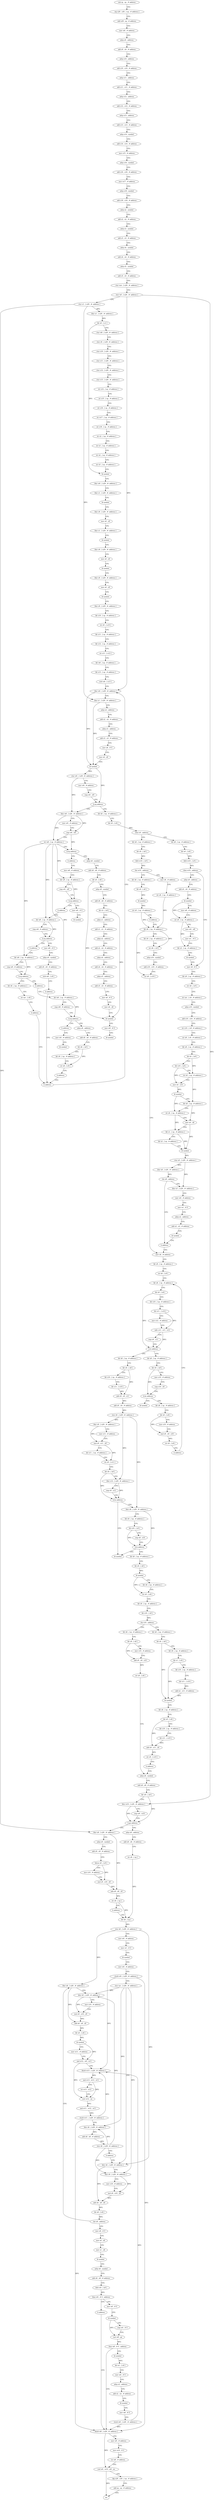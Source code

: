 digraph "func" {
"4202296" [label = "sub sp , sp , # address" ]
"4202300" [label = "stp x29 , x30 , [ sp , # address ]" ]
"4202304" [label = "add x29 , sp , # address" ]
"4202308" [label = "mov w8 , # address" ]
"4202312" [label = "adrp x9 , address" ]
"4202316" [label = "add x9 , x9 , # address" ]
"4202320" [label = "adrp x10 , address" ]
"4202324" [label = "add x10 , x10 , # address" ]
"4202328" [label = "adrp x11 , address" ]
"4202332" [label = "add x11 , x11 , # address" ]
"4202336" [label = "adrp x12 , address" ]
"4202340" [label = "add x12 , x12 , # address" ]
"4202344" [label = "adrp x13 , address" ]
"4202348" [label = "add x13 , x13 , # address" ]
"4202352" [label = "adrp x14 , symbol" ]
"4202356" [label = "add x14 , x14 , # address" ]
"4202360" [label = "mov x15 , # address" ]
"4202364" [label = "adrp x16 , symbol" ]
"4202368" [label = "add x16 , x16 , # address" ]
"4202372" [label = "mov w17 , # address" ]
"4202376" [label = "adrp x18 , symbol" ]
"4202380" [label = "add x18 , x18 , # address" ]
"4202384" [label = "adrp x2 , symbol" ]
"4202388" [label = "add x2 , x2 , # address" ]
"4202392" [label = "adrp x3 , symbol" ]
"4202396" [label = "add x3 , x3 , # address" ]
"4202400" [label = "adrp x4 , symbol" ]
"4202404" [label = "add x4 , x4 , # address" ]
"4202408" [label = "adrp x5 , symbol" ]
"4202412" [label = "add x5 , x5 , # address" ]
"4202416" [label = "stur wzr , [ x29 , #- address ]" ]
"4202420" [label = "stur w0 , [ x29 , #- address ]" ]
"4202424" [label = "stur x1 , [ x29 , #- address ]" ]
"4202428" [label = "ldur x1 , [ x29 , #- address ]" ]
"4202432" [label = "ldr x0 , [ x1 ]" ]
"4202436" [label = "stur w8 , [ x29 , #- address ]" ]
"4202440" [label = "stur x9 , [ x29 , #- address ]" ]
"4202444" [label = "stur x10 , [ x29 , #- address ]" ]
"4202448" [label = "stur x11 , [ x29 , #- address ]" ]
"4202452" [label = "stur x12 , [ x29 , #- address ]" ]
"4202456" [label = "stur x13 , [ x29 , #- address ]" ]
"4202460" [label = "str x14 , [ sp , # address ]" ]
"4202464" [label = "str x15 , [ sp , # address ]" ]
"4202468" [label = "str x16 , [ sp , # address ]" ]
"4202472" [label = "str w17 , [ sp , # address ]" ]
"4202476" [label = "str x18 , [ sp , # address ]" ]
"4202480" [label = "str x2 , [ sp , # address ]" ]
"4202484" [label = "str x3 , [ sp , # address ]" ]
"4202488" [label = "str x4 , [ sp , # address ]" ]
"4202492" [label = "str x5 , [ sp , # address ]" ]
"4202496" [label = "bl symbol" ]
"4202500" [label = "ldur w0 , [ x29 , #- address ]" ]
"4202504" [label = "ldur x1 , [ x29 , #- address ]" ]
"4202508" [label = "bl symbol" ]
"4202512" [label = "ldur x9 , [ x29 , #- address ]" ]
"4202516" [label = "mov x0 , x9" ]
"4202520" [label = "ldur x1 , [ x29 , #- address ]" ]
"4202524" [label = "bl symbol" ]
"4202528" [label = "ldur x9 , [ x29 , #- address ]" ]
"4202532" [label = "mov x0 , x9" ]
"4202536" [label = "bl symbol" ]
"4202540" [label = "ldur x9 , [ x29 , #- address ]" ]
"4202544" [label = "mov x0 , x9" ]
"4202548" [label = "bl symbol" ]
"4202552" [label = "ldur x9 , [ x29 , #- address ]" ]
"4202556" [label = "ldr x10 , [ sp , # address ]" ]
"4202560" [label = "str x9 , [ x10 ]" ]
"4202564" [label = "ldr x11 , [ sp , # address ]" ]
"4202568" [label = "ldr x12 , [ sp , # address ]" ]
"4202572" [label = "str x11 , [ x12 ]" ]
"4202576" [label = "ldr w8 , [ sp , # address ]" ]
"4202580" [label = "ldr x13 , [ sp , # address ]" ]
"4202584" [label = "strb w8 , [ x13 ]" ]
"4202588" [label = "ldur w0 , [ x29 , #- address ]" ]
"4202884" [label = "ldr x8 , [ sp , # address ]" ]
"4202888" [label = "ldr x9 , [ x8 ]" ]
"4202892" [label = "cbnz x9 , address" ]
"4203068" [label = "ldr x8 , [ sp , # address ]" ]
"4202896" [label = "ldr x8 , [ sp , # address ]" ]
"4202640" [label = "ldur w8 , [ x29 , #- address ]" ]
"4202644" [label = "mov w9 , # address" ]
"4202648" [label = "cmp w8 , w9" ]
"4202652" [label = "str w8 , [ sp , # address ]" ]
"4202656" [label = "b.eq address" ]
"4202796" [label = "adrp x8 , symbol" ]
"4202660" [label = "b address" ]
"4203072" [label = "ldr x9 , [ x8 ]" ]
"4203076" [label = "ldrb w10 , [ x9 ]" ]
"4203080" [label = "cbz w10 , address" ]
"4203104" [label = "mov x8 , # address" ]
"4203084" [label = "ldr x8 , [ sp , # address ]" ]
"4202900" [label = "ldr x9 , [ x8 ]" ]
"4202904" [label = "ldrb w10 , [ x9 ]" ]
"4202908" [label = "cbnz w10 , address" ]
"4202948" [label = "mov x8 , # 0" ]
"4202912" [label = "adrp x0 , address" ]
"4202800" [label = "add x8 , x8 , # address" ]
"4202804" [label = "ldr x0 , [ x8 ]" ]
"4202808" [label = "adrp x8 , symbol" ]
"4202812" [label = "add x8 , x8 , # address" ]
"4202816" [label = "ldr x3 , [ x8 ]" ]
"4202820" [label = "adrp x1 , address" ]
"4202824" [label = "add x1 , x1 , # address" ]
"4202828" [label = "adrp x2 , address" ]
"4202832" [label = "add x2 , x2 , # address" ]
"4202836" [label = "adrp x4 , address" ]
"4202840" [label = "add x4 , x4 , # address" ]
"4202844" [label = "adrp x5 , address" ]
"4202848" [label = "add x5 , x5 , # address" ]
"4202852" [label = "mov x8 , # 0" ]
"4202856" [label = "mov x6 , x8" ]
"4202860" [label = "bl symbol" ]
"4202864" [label = "mov w0 , # 0" ]
"4202868" [label = "bl symbol" ]
"4202664" [label = "mov w8 , # address" ]
"4203108" [label = "str x8 , [ sp , # address ]" ]
"4203112" [label = "ldr x8 , [ sp , # address ]" ]
"4203088" [label = "ldr x0 , [ x8 ]" ]
"4203092" [label = "bl symbol" ]
"4203096" [label = "str x0 , [ sp , # address ]" ]
"4203100" [label = "b address" ]
"4202952" [label = "ldr x9 , [ sp , # address ]" ]
"4202956" [label = "str x8 , [ x9 ]" ]
"4202960" [label = "str xzr , [ x9 , # address ]" ]
"4202964" [label = "adrp x10 , symbol" ]
"4202968" [label = "add x10 , x10 , # address" ]
"4202972" [label = "str x10 , [ x9 , # address ]" ]
"4202976" [label = "str x8 , [ x9 , # address ]" ]
"4202980" [label = "ldr x8 , [ sp , # address ]" ]
"4202984" [label = "ldr x0 , [ x8 ]" ]
"4202988" [label = "ldr x10 , [ x8 ]" ]
"4202992" [label = "str x0 , [ sp , # address ]" ]
"4202996" [label = "mov x0 , x10" ]
"4203000" [label = "bl symbol" ]
"4203004" [label = "ldr x8 , [ sp , # address ]" ]
"4203008" [label = "str x0 , [ sp , # address ]" ]
"4203012" [label = "mov x0 , x8" ]
"4203016" [label = "ldr x1 , [ sp , # address ]" ]
"4203020" [label = "ldr x2 , [ sp , # address ]" ]
"4203024" [label = "bl symbol" ]
"4203028" [label = "stur x0 , [ x29 , #- address ]" ]
"4203032" [label = "ldur x8 , [ x29 , #- address ]" ]
"4203036" [label = "cbz x8 , address" ]
"4203064" [label = "b address" ]
"4203040" [label = "ldur x3 , [ x29 , #- address ]" ]
"4202916" [label = "add x0 , x0 , # address" ]
"4202920" [label = "bl symbol" ]
"4202924" [label = "mov w8 , # address" ]
"4202928" [label = "str x0 , [ sp , # address ]" ]
"4202932" [label = "mov w0 , w8" ]
"4202936" [label = "mov w1 , # 0" ]
"4202940" [label = "ldr x2 , [ sp , # address ]" ]
"4202944" [label = "bl symbol" ]
"4202668" [label = "ldr w9 , [ sp , # address ]" ]
"4202672" [label = "cmp w9 , w8" ]
"4202676" [label = "b.eq address" ]
"4202788" [label = "mov w0 , # 0" ]
"4202680" [label = "b address" ]
"4203228" [label = "ldr x8 , [ sp , # address ]" ]
"4203232" [label = "ldr x9 , [ x8 ]" ]
"4203236" [label = "ldr x10 , [ sp , # address ]" ]
"4203240" [label = "ldr x11 , [ x10 ]" ]
"4203244" [label = "add x9 , x9 , x11" ]
"4203248" [label = "add x9 , x9 , # address" ]
"4203252" [label = "stur x9 , [ x29 , #- address ]" ]
"4203256" [label = "ldur x9 , [ x29 , #- address ]" ]
"4203260" [label = "mov x11 , # address" ]
"4203264" [label = "mul x9 , x11 , x9" ]
"4203268" [label = "ldr x11 , [ sp , # address ]" ]
"4203272" [label = "str x9 , [ x11 ]" ]
"4203276" [label = "ldr x9 , [ x8 ]" ]
"4203280" [label = "ldur x12 , [ x29 , #- address ]" ]
"4203284" [label = "cmp x9 , x12" ]
"4203288" [label = "b.hs address" ]
"4203312" [label = "bl symbol" ]
"4203292" [label = "ldur x8 , [ x29 , #- address ]" ]
"4203180" [label = "ldr x8 , [ sp , # address ]" ]
"4203184" [label = "ldr x9 , [ x8 ]" ]
"4203188" [label = "mov x10 , # address" ]
"4203192" [label = "cmp x10 , x9" ]
"4203196" [label = "b.hs address" ]
"4203204" [label = "ldr x8 , [ sp , # address ]" ]
"4203200" [label = "bl symbol" ]
"4203116" [label = "ldr x9 , [ sp , # address ]" ]
"4203120" [label = "str x8 , [ x9 ]" ]
"4203124" [label = "adrp x10 , symbol" ]
"4203128" [label = "add x10 , x10 , # address" ]
"4203132" [label = "str x8 , [ x10 ]" ]
"4203136" [label = "mov x8 , # address" ]
"4203044" [label = "mov w0 , # address" ]
"4203048" [label = "mov w1 , # 0" ]
"4203052" [label = "adrp x2 , address" ]
"4203056" [label = "add x2 , x2 , # address" ]
"4203060" [label = "bl symbol" ]
"4202792" [label = "bl symbol" ]
"4202684" [label = "ldr w8 , [ sp , # address ]" ]
"4203296" [label = "ldr x9 , [ sp , # address ]" ]
"4203300" [label = "ldr x10 , [ x9 ]" ]
"4203304" [label = "cmp x8 , x10" ]
"4203308" [label = "b.lo address" ]
"4203316" [label = "ldr x8 , [ sp , # address ]" ]
"4203208" [label = "ldr x9 , [ x8 ]" ]
"4203212" [label = "mov x10 , # address" ]
"4203216" [label = "mul x9 , x9 , x10" ]
"4203220" [label = "str x9 , [ x8 ]" ]
"4203224" [label = "b address" ]
"4203148" [label = "ldr x8 , [ sp , # address ]" ]
"4203140" [label = "ldr x9 , [ sp , # address ]" ]
"4203144" [label = "str x8 , [ x9 ]" ]
"4202688" [label = "cmp w8 , # address" ]
"4202692" [label = "b.eq address" ]
"4202732" [label = "mov w8 , # 0" ]
"4202696" [label = "b address" ]
"4203320" [label = "ldr x0 , [ x8 ]" ]
"4203324" [label = "bl symbol" ]
"4203328" [label = "ldr x8 , [ sp , # address ]" ]
"4203332" [label = "str x0 , [ x8 ]" ]
"4203336" [label = "ldr x9 , [ sp , # address ]" ]
"4203340" [label = "ldr x10 , [ x9 ]" ]
"4203344" [label = "cbz x10 , address" ]
"4203408" [label = "ldr x8 , [ sp , # address ]" ]
"4203348" [label = "ldr x8 , [ sp , # address ]" ]
"4203152" [label = "ldr x9 , [ x8 ]" ]
"4203156" [label = "ldr x10 , [ sp , # address ]" ]
"4203160" [label = "ldr x11 , [ x10 ]" ]
"4203164" [label = "mov x12 , # address" ]
"4203168" [label = "udiv x11 , x11 , x12" ]
"4203172" [label = "cmp x9 , x11" ]
"4203176" [label = "b.lo address" ]
"4202736" [label = "adrp x9 , symbol" ]
"4202740" [label = "add x9 , x9 , # address" ]
"4202744" [label = "strb w8 , [ x9 ]" ]
"4202748" [label = "b address" ]
"4202880" [label = "b address" ]
"4202700" [label = "ldr w8 , [ sp , # address ]" ]
"4203412" [label = "ldr x9 , [ x8 ]" ]
"4203416" [label = "mov x10 , # address" ]
"4203420" [label = "add x9 , x9 , x10" ]
"4203424" [label = "str x9 , [ x8 ]" ]
"4203428" [label = "adrp x8 , symbol" ]
"4203352" [label = "ldr x0 , [ x8 ]" ]
"4203356" [label = "ldr x9 , [ sp , # address ]" ]
"4203360" [label = "ldr x1 , [ x9 ]" ]
"4203364" [label = "ldr x10 , [ sp , # address ]" ]
"4203368" [label = "ldr x11 , [ x10 ]" ]
"4203372" [label = "add x2 , x11 , # address" ]
"4203376" [label = "bl symbol" ]
"4203380" [label = "ldr x8 , [ sp , # address ]" ]
"4203384" [label = "ldr x9 , [ x8 ]" ]
"4203388" [label = "ldr x10 , [ sp , # address ]" ]
"4203392" [label = "ldr x11 , [ x10 ]" ]
"4203396" [label = "add x9 , x11 , x9" ]
"4203400" [label = "str x9 , [ x10 ]" ]
"4203404" [label = "b address" ]
"4202704" [label = "cmp w8 , # address" ]
"4202708" [label = "b.eq address" ]
"4202752" [label = "ldr x8 , [ sp , # address ]" ]
"4202712" [label = "b address" ]
"4203488" [label = "adrp x8 , address" ]
"4203492" [label = "add x8 , x8 , # address" ]
"4203496" [label = "str x8 , [ sp ]" ]
"4203500" [label = "ldr x8 , [ sp ]" ]
"4203452" [label = "ldur x8 , [ x29 , #- address ]" ]
"4203456" [label = "adrp x9 , symbol" ]
"4203460" [label = "add x9 , x9 , # address" ]
"4203464" [label = "ldrsw x9 , [ x9 ]" ]
"4203468" [label = "mov x10 , # address" ]
"4203472" [label = "mul x9 , x10 , x9" ]
"4203476" [label = "add x8 , x8 , x9" ]
"4203480" [label = "str x8 , [ sp ]" ]
"4203484" [label = "b address" ]
"4203432" [label = "add x8 , x8 , # address" ]
"4203436" [label = "ldr w9 , [ x8 ]" ]
"4203440" [label = "ldur w10 , [ x29 , #- address ]" ]
"4203444" [label = "cmp w9 , w10" ]
"4203448" [label = "b.ge address" ]
"4202592" [label = "ldur x1 , [ x29 , #- address ]" ]
"4202596" [label = "adrp x2 , address" ]
"4202600" [label = "add x2 , x2 , # address" ]
"4202604" [label = "adrp x3 , address" ]
"4202608" [label = "add x3 , x3 , # address" ]
"4202612" [label = "mov x8 , # 0" ]
"4202616" [label = "mov x4 , x8" ]
"4202620" [label = "bl symbol" ]
"4202624" [label = "stur w0 , [ x29 , #- address ]" ]
"4202628" [label = "mov w9 , # address" ]
"4202632" [label = "cmp w0 , w9" ]
"4202636" [label = "b.eq address" ]
"4202756" [label = "str xzr , [ x8 ]" ]
"4202760" [label = "b address" ]
"4202716" [label = "ldr w8 , [ sp , # address ]" ]
"4203636" [label = "mov x8 , # 0" ]
"4203640" [label = "mov x0 , x8" ]
"4203644" [label = "mov x1 , x8" ]
"4203648" [label = "bl symbol" ]
"4203652" [label = "adrp x8 , symbol" ]
"4203656" [label = "add x8 , x8 , # address" ]
"4203660" [label = "ldrb w9 , [ x8 ]" ]
"4203664" [label = "tbnz w9 , # 0 , address" ]
"4203672" [label = "mov w0 , # 0" ]
"4203668" [label = "b address" ]
"4203560" [label = "ldur x8 , [ x29 , #- address ]" ]
"4203564" [label = "ldur x9 , [ x29 , #- address ]" ]
"4203568" [label = "mov x10 , # address" ]
"4203572" [label = "mul x9 , x10 , x9" ]
"4203576" [label = "add x8 , x8 , x9" ]
"4203580" [label = "ldr x0 , [ x8 ]" ]
"4203584" [label = "bl symbol" ]
"4203588" [label = "mov w11 , # address" ]
"4203592" [label = "and w12 , w0 , w11" ]
"4203596" [label = "ldurb w13 , [ x29 , #- address ]" ]
"4203600" [label = "and w13 , w13 , w11" ]
"4203604" [label = "tst w13 , w12" ]
"4203608" [label = "cset w12 , ne" ]
"4203612" [label = "and w11 , w12 , w11" ]
"4203616" [label = "sturb w11 , [ x29 , #- address ]" ]
"4203620" [label = "ldur x8 , [ x29 , #- address ]" ]
"4203624" [label = "add x8 , x8 , # address" ]
"4203628" [label = "stur x8 , [ x29 , #- address ]" ]
"4203632" [label = "b address" ]
"4203532" [label = "ldur x8 , [ x29 , #- address ]" ]
"4203504" [label = "stur x8 , [ x29 , #- address ]" ]
"4203508" [label = "mov w0 , # address" ]
"4203512" [label = "mov w1 , # 0" ]
"4203516" [label = "bl symbol" ]
"4203520" [label = "mov w9 , # address" ]
"4203524" [label = "sturb w9 , [ x29 , #- address ]" ]
"4203528" [label = "stur xzr , [ x29 , #- address ]" ]
"4202720" [label = "cmp w8 , # address" ]
"4202724" [label = "b.eq address" ]
"4202764" [label = "adrp x8 , address" ]
"4202728" [label = "b address" ]
"4203676" [label = "bl symbol" ]
"4203680" [label = "cmp w0 , # 0" ]
"4203684" [label = "cset w8 , ge" ]
"4203688" [label = "tbnz w8 , # 0 , address" ]
"4203724" [label = "ldurb w8 , [ x29 , #- address ]" ]
"4203692" [label = "bl symbol" ]
"4203536" [label = "ldur x9 , [ x29 , #- address ]" ]
"4203540" [label = "mov x10 , # address" ]
"4203544" [label = "mul x9 , x10 , x9" ]
"4203548" [label = "add x8 , x8 , x9" ]
"4203552" [label = "ldr x8 , [ x8 ]" ]
"4203556" [label = "cbz x8 , address" ]
"4202768" [label = "add x8 , x8 , # address" ]
"4202772" [label = "ldr x8 , [ x8 ]" ]
"4202776" [label = "ldr x9 , [ sp , # address ]" ]
"4202780" [label = "str x8 , [ x9 ]" ]
"4202784" [label = "b address" ]
"4202872" [label = "mov w0 , # address" ]
"4203728" [label = "mov w9 , # address" ]
"4203732" [label = "mov w10 , # 0" ]
"4203736" [label = "tst w8 , # address" ]
"4203740" [label = "csel w0 , w10 , w9 , ne" ]
"4203744" [label = "ldp x29 , x30 , [ sp , # address ]" ]
"4203748" [label = "add sp , sp , # address" ]
"4203752" [label = "ret" ]
"4203696" [label = "ldr w1 , [ x0 ]" ]
"4203700" [label = "mov w0 , # 0" ]
"4203704" [label = "adrp x2 , address" ]
"4203708" [label = "add x2 , x2 , # address" ]
"4203712" [label = "bl symbol" ]
"4203716" [label = "mov w8 , # 0" ]
"4203720" [label = "sturb w8 , [ x29 , #- address ]" ]
"4202876" [label = "bl symbol" ]
"4202296" -> "4202300" [ label = "CFG" ]
"4202300" -> "4202304" [ label = "CFG" ]
"4202304" -> "4202308" [ label = "CFG" ]
"4202308" -> "4202312" [ label = "CFG" ]
"4202312" -> "4202316" [ label = "CFG" ]
"4202316" -> "4202320" [ label = "CFG" ]
"4202320" -> "4202324" [ label = "CFG" ]
"4202324" -> "4202328" [ label = "CFG" ]
"4202328" -> "4202332" [ label = "CFG" ]
"4202332" -> "4202336" [ label = "CFG" ]
"4202336" -> "4202340" [ label = "CFG" ]
"4202340" -> "4202344" [ label = "CFG" ]
"4202344" -> "4202348" [ label = "CFG" ]
"4202348" -> "4202352" [ label = "CFG" ]
"4202352" -> "4202356" [ label = "CFG" ]
"4202356" -> "4202360" [ label = "CFG" ]
"4202360" -> "4202364" [ label = "CFG" ]
"4202364" -> "4202368" [ label = "CFG" ]
"4202368" -> "4202372" [ label = "CFG" ]
"4202372" -> "4202376" [ label = "CFG" ]
"4202376" -> "4202380" [ label = "CFG" ]
"4202380" -> "4202384" [ label = "CFG" ]
"4202384" -> "4202388" [ label = "CFG" ]
"4202388" -> "4202392" [ label = "CFG" ]
"4202392" -> "4202396" [ label = "CFG" ]
"4202396" -> "4202400" [ label = "CFG" ]
"4202400" -> "4202404" [ label = "CFG" ]
"4202404" -> "4202408" [ label = "CFG" ]
"4202408" -> "4202412" [ label = "CFG" ]
"4202412" -> "4202416" [ label = "CFG" ]
"4202416" -> "4202420" [ label = "CFG" ]
"4202420" -> "4202424" [ label = "CFG" ]
"4202420" -> "4202588" [ label = "DFG" ]
"4202420" -> "4203440" [ label = "DFG" ]
"4202424" -> "4202428" [ label = "DFG" ]
"4202424" -> "4202592" [ label = "DFG" ]
"4202424" -> "4203452" [ label = "DFG" ]
"4202428" -> "4202432" [ label = "DFG" ]
"4202432" -> "4202436" [ label = "CFG" ]
"4202432" -> "4202496" [ label = "DFG" ]
"4202436" -> "4202440" [ label = "CFG" ]
"4202440" -> "4202444" [ label = "CFG" ]
"4202444" -> "4202448" [ label = "CFG" ]
"4202448" -> "4202452" [ label = "CFG" ]
"4202452" -> "4202456" [ label = "CFG" ]
"4202456" -> "4202460" [ label = "CFG" ]
"4202460" -> "4202464" [ label = "CFG" ]
"4202464" -> "4202468" [ label = "CFG" ]
"4202468" -> "4202472" [ label = "CFG" ]
"4202472" -> "4202476" [ label = "CFG" ]
"4202476" -> "4202480" [ label = "CFG" ]
"4202480" -> "4202484" [ label = "CFG" ]
"4202484" -> "4202488" [ label = "CFG" ]
"4202488" -> "4202492" [ label = "CFG" ]
"4202492" -> "4202496" [ label = "CFG" ]
"4202496" -> "4202500" [ label = "CFG" ]
"4202500" -> "4202504" [ label = "CFG" ]
"4202504" -> "4202508" [ label = "CFG" ]
"4202508" -> "4202512" [ label = "CFG" ]
"4202512" -> "4202516" [ label = "CFG" ]
"4202516" -> "4202520" [ label = "CFG" ]
"4202520" -> "4202524" [ label = "CFG" ]
"4202524" -> "4202528" [ label = "CFG" ]
"4202528" -> "4202532" [ label = "CFG" ]
"4202532" -> "4202536" [ label = "CFG" ]
"4202536" -> "4202540" [ label = "CFG" ]
"4202540" -> "4202544" [ label = "CFG" ]
"4202544" -> "4202548" [ label = "CFG" ]
"4202548" -> "4202552" [ label = "CFG" ]
"4202552" -> "4202556" [ label = "CFG" ]
"4202556" -> "4202560" [ label = "CFG" ]
"4202560" -> "4202564" [ label = "CFG" ]
"4202564" -> "4202568" [ label = "CFG" ]
"4202568" -> "4202572" [ label = "CFG" ]
"4202572" -> "4202576" [ label = "CFG" ]
"4202576" -> "4202580" [ label = "CFG" ]
"4202580" -> "4202584" [ label = "CFG" ]
"4202584" -> "4202588" [ label = "CFG" ]
"4202588" -> "4202592" [ label = "CFG" ]
"4202588" -> "4202620" [ label = "DFG" ]
"4202884" -> "4202888" [ label = "CFG" ]
"4202888" -> "4202892" [ label = "DFG" ]
"4202892" -> "4203068" [ label = "CFG" ]
"4202892" -> "4202896" [ label = "CFG" ]
"4203068" -> "4203072" [ label = "CFG" ]
"4202896" -> "4202900" [ label = "CFG" ]
"4202640" -> "4202644" [ label = "CFG" ]
"4202640" -> "4202648" [ label = "DFG" ]
"4202640" -> "4202652" [ label = "DFG" ]
"4202644" -> "4202648" [ label = "CFG" ]
"4202648" -> "4202652" [ label = "CFG" ]
"4202648" -> "4202656" [ label = "DFG" ]
"4202652" -> "4202656" [ label = "CFG" ]
"4202652" -> "4202668" [ label = "DFG" ]
"4202652" -> "4202684" [ label = "DFG" ]
"4202652" -> "4202700" [ label = "DFG" ]
"4202652" -> "4202716" [ label = "DFG" ]
"4202656" -> "4202796" [ label = "CFG" ]
"4202656" -> "4202660" [ label = "CFG" ]
"4202796" -> "4202800" [ label = "CFG" ]
"4202660" -> "4202664" [ label = "CFG" ]
"4203072" -> "4203076" [ label = "DFG" ]
"4203076" -> "4203080" [ label = "DFG" ]
"4203080" -> "4203104" [ label = "CFG" ]
"4203080" -> "4203084" [ label = "CFG" ]
"4203104" -> "4203108" [ label = "CFG" ]
"4203084" -> "4203088" [ label = "CFG" ]
"4202900" -> "4202904" [ label = "DFG" ]
"4202904" -> "4202908" [ label = "DFG" ]
"4202908" -> "4202948" [ label = "CFG" ]
"4202908" -> "4202912" [ label = "CFG" ]
"4202948" -> "4202952" [ label = "CFG" ]
"4202912" -> "4202916" [ label = "CFG" ]
"4202800" -> "4202804" [ label = "CFG" ]
"4202804" -> "4202808" [ label = "CFG" ]
"4202804" -> "4202860" [ label = "DFG" ]
"4202808" -> "4202812" [ label = "CFG" ]
"4202812" -> "4202816" [ label = "CFG" ]
"4202816" -> "4202820" [ label = "CFG" ]
"4202816" -> "4202860" [ label = "DFG" ]
"4202820" -> "4202824" [ label = "CFG" ]
"4202824" -> "4202828" [ label = "CFG" ]
"4202828" -> "4202832" [ label = "CFG" ]
"4202832" -> "4202836" [ label = "CFG" ]
"4202836" -> "4202840" [ label = "CFG" ]
"4202840" -> "4202844" [ label = "CFG" ]
"4202844" -> "4202848" [ label = "CFG" ]
"4202848" -> "4202852" [ label = "CFG" ]
"4202852" -> "4202856" [ label = "CFG" ]
"4202856" -> "4202860" [ label = "CFG" ]
"4202860" -> "4202864" [ label = "CFG" ]
"4202864" -> "4202868" [ label = "CFG" ]
"4202664" -> "4202668" [ label = "CFG" ]
"4203108" -> "4203112" [ label = "DFG" ]
"4203112" -> "4203116" [ label = "CFG" ]
"4203112" -> "4203120" [ label = "DFG" ]
"4203112" -> "4203132" [ label = "DFG" ]
"4203088" -> "4203092" [ label = "DFG" ]
"4203092" -> "4203096" [ label = "DFG" ]
"4203096" -> "4203100" [ label = "CFG" ]
"4203096" -> "4203112" [ label = "DFG" ]
"4203100" -> "4203112" [ label = "CFG" ]
"4202952" -> "4202956" [ label = "CFG" ]
"4202956" -> "4202960" [ label = "CFG" ]
"4202960" -> "4202964" [ label = "CFG" ]
"4202964" -> "4202968" [ label = "CFG" ]
"4202968" -> "4202972" [ label = "CFG" ]
"4202972" -> "4202976" [ label = "CFG" ]
"4202976" -> "4202980" [ label = "CFG" ]
"4202980" -> "4202984" [ label = "CFG" ]
"4202984" -> "4202988" [ label = "CFG" ]
"4202984" -> "4202992" [ label = "DFG" ]
"4202988" -> "4202992" [ label = "CFG" ]
"4202988" -> "4202996" [ label = "DFG" ]
"4202992" -> "4202996" [ label = "CFG" ]
"4202992" -> "4203004" [ label = "DFG" ]
"4202996" -> "4203000" [ label = "DFG" ]
"4203000" -> "4203004" [ label = "CFG" ]
"4203000" -> "4203008" [ label = "DFG" ]
"4203004" -> "4203008" [ label = "CFG" ]
"4203004" -> "4203012" [ label = "DFG" ]
"4203008" -> "4203012" [ label = "CFG" ]
"4203008" -> "4203016" [ label = "DFG" ]
"4203012" -> "4203016" [ label = "CFG" ]
"4203012" -> "4203024" [ label = "DFG" ]
"4203016" -> "4203020" [ label = "CFG" ]
"4203016" -> "4203024" [ label = "DFG" ]
"4203020" -> "4203024" [ label = "CFG" ]
"4203024" -> "4203028" [ label = "DFG" ]
"4203028" -> "4203032" [ label = "DFG" ]
"4203028" -> "4203040" [ label = "DFG" ]
"4203032" -> "4203036" [ label = "DFG" ]
"4203036" -> "4203064" [ label = "CFG" ]
"4203036" -> "4203040" [ label = "CFG" ]
"4203064" -> "4203136" [ label = "CFG" ]
"4203040" -> "4203044" [ label = "CFG" ]
"4202916" -> "4202920" [ label = "CFG" ]
"4202920" -> "4202924" [ label = "CFG" ]
"4202920" -> "4202928" [ label = "DFG" ]
"4202924" -> "4202928" [ label = "CFG" ]
"4202928" -> "4202932" [ label = "CFG" ]
"4202928" -> "4202940" [ label = "DFG" ]
"4202932" -> "4202936" [ label = "CFG" ]
"4202936" -> "4202940" [ label = "CFG" ]
"4202940" -> "4202944" [ label = "CFG" ]
"4202944" -> "4202948" [ label = "CFG" ]
"4202668" -> "4202672" [ label = "CFG" ]
"4202668" -> "4202676" [ label = "DFG" ]
"4202672" -> "4202676" [ label = "CFG" ]
"4202676" -> "4202788" [ label = "CFG" ]
"4202676" -> "4202680" [ label = "CFG" ]
"4202788" -> "4202792" [ label = "CFG" ]
"4202680" -> "4202684" [ label = "CFG" ]
"4203228" -> "4203232" [ label = "CFG" ]
"4203232" -> "4203236" [ label = "CFG" ]
"4203232" -> "4203244" [ label = "DFG" ]
"4203236" -> "4203240" [ label = "CFG" ]
"4203240" -> "4203244" [ label = "DFG" ]
"4203244" -> "4203248" [ label = "DFG" ]
"4203248" -> "4203252" [ label = "DFG" ]
"4203252" -> "4203256" [ label = "DFG" ]
"4203252" -> "4203280" [ label = "DFG" ]
"4203252" -> "4203292" [ label = "DFG" ]
"4203256" -> "4203260" [ label = "CFG" ]
"4203256" -> "4203264" [ label = "DFG" ]
"4203260" -> "4203264" [ label = "CFG" ]
"4203264" -> "4203268" [ label = "CFG" ]
"4203264" -> "4203272" [ label = "DFG" ]
"4203268" -> "4203272" [ label = "CFG" ]
"4203272" -> "4203276" [ label = "CFG" ]
"4203276" -> "4203280" [ label = "CFG" ]
"4203276" -> "4203288" [ label = "DFG" ]
"4203280" -> "4203284" [ label = "CFG" ]
"4203280" -> "4203288" [ label = "DFG" ]
"4203284" -> "4203288" [ label = "CFG" ]
"4203288" -> "4203312" [ label = "CFG" ]
"4203288" -> "4203292" [ label = "CFG" ]
"4203292" -> "4203296" [ label = "CFG" ]
"4203292" -> "4203308" [ label = "DFG" ]
"4203180" -> "4203184" [ label = "CFG" ]
"4203184" -> "4203188" [ label = "CFG" ]
"4203184" -> "4203196" [ label = "DFG" ]
"4203188" -> "4203192" [ label = "CFG" ]
"4203192" -> "4203196" [ label = "CFG" ]
"4203196" -> "4203204" [ label = "CFG" ]
"4203196" -> "4203200" [ label = "CFG" ]
"4203204" -> "4203208" [ label = "CFG" ]
"4203116" -> "4203120" [ label = "CFG" ]
"4203120" -> "4203124" [ label = "CFG" ]
"4203124" -> "4203128" [ label = "CFG" ]
"4203128" -> "4203132" [ label = "CFG" ]
"4203132" -> "4203136" [ label = "CFG" ]
"4203136" -> "4203140" [ label = "CFG" ]
"4203044" -> "4203048" [ label = "CFG" ]
"4203048" -> "4203052" [ label = "CFG" ]
"4203052" -> "4203056" [ label = "CFG" ]
"4203056" -> "4203060" [ label = "CFG" ]
"4203060" -> "4203064" [ label = "CFG" ]
"4202684" -> "4202688" [ label = "CFG" ]
"4202684" -> "4202692" [ label = "DFG" ]
"4203296" -> "4203300" [ label = "CFG" ]
"4203300" -> "4203304" [ label = "CFG" ]
"4203300" -> "4203308" [ label = "DFG" ]
"4203304" -> "4203308" [ label = "CFG" ]
"4203308" -> "4203316" [ label = "CFG" ]
"4203308" -> "4203312" [ label = "CFG" ]
"4203316" -> "4203320" [ label = "CFG" ]
"4203208" -> "4203212" [ label = "CFG" ]
"4203208" -> "4203216" [ label = "DFG" ]
"4203212" -> "4203216" [ label = "CFG" ]
"4203216" -> "4203220" [ label = "DFG" ]
"4203220" -> "4203224" [ label = "CFG" ]
"4203224" -> "4203148" [ label = "CFG" ]
"4203148" -> "4203152" [ label = "CFG" ]
"4203140" -> "4203144" [ label = "CFG" ]
"4203144" -> "4203148" [ label = "CFG" ]
"4202688" -> "4202692" [ label = "CFG" ]
"4202692" -> "4202732" [ label = "CFG" ]
"4202692" -> "4202696" [ label = "CFG" ]
"4202732" -> "4202736" [ label = "CFG" ]
"4202696" -> "4202700" [ label = "CFG" ]
"4203320" -> "4203324" [ label = "DFG" ]
"4203324" -> "4203328" [ label = "CFG" ]
"4203324" -> "4203332" [ label = "DFG" ]
"4203328" -> "4203332" [ label = "CFG" ]
"4203332" -> "4203336" [ label = "CFG" ]
"4203336" -> "4203340" [ label = "CFG" ]
"4203340" -> "4203344" [ label = "DFG" ]
"4203344" -> "4203408" [ label = "CFG" ]
"4203344" -> "4203348" [ label = "CFG" ]
"4203408" -> "4203412" [ label = "CFG" ]
"4203348" -> "4203352" [ label = "CFG" ]
"4203152" -> "4203156" [ label = "CFG" ]
"4203152" -> "4203176" [ label = "DFG" ]
"4203156" -> "4203160" [ label = "CFG" ]
"4203160" -> "4203164" [ label = "CFG" ]
"4203160" -> "4203168" [ label = "DFG" ]
"4203164" -> "4203168" [ label = "CFG" ]
"4203168" -> "4203172" [ label = "CFG" ]
"4203168" -> "4203176" [ label = "DFG" ]
"4203172" -> "4203176" [ label = "CFG" ]
"4203176" -> "4203228" [ label = "CFG" ]
"4203176" -> "4203180" [ label = "CFG" ]
"4202736" -> "4202740" [ label = "CFG" ]
"4202740" -> "4202744" [ label = "CFG" ]
"4202744" -> "4202748" [ label = "CFG" ]
"4202748" -> "4202880" [ label = "CFG" ]
"4202880" -> "4202588" [ label = "CFG" ]
"4202700" -> "4202704" [ label = "CFG" ]
"4202700" -> "4202708" [ label = "DFG" ]
"4203412" -> "4203416" [ label = "CFG" ]
"4203412" -> "4203420" [ label = "DFG" ]
"4203416" -> "4203420" [ label = "CFG" ]
"4203420" -> "4203424" [ label = "DFG" ]
"4203424" -> "4203428" [ label = "CFG" ]
"4203428" -> "4203432" [ label = "CFG" ]
"4203352" -> "4203356" [ label = "CFG" ]
"4203352" -> "4203376" [ label = "DFG" ]
"4203356" -> "4203360" [ label = "CFG" ]
"4203360" -> "4203364" [ label = "CFG" ]
"4203360" -> "4203376" [ label = "DFG" ]
"4203364" -> "4203368" [ label = "CFG" ]
"4203368" -> "4203372" [ label = "DFG" ]
"4203372" -> "4203376" [ label = "DFG" ]
"4203376" -> "4203380" [ label = "CFG" ]
"4203380" -> "4203384" [ label = "CFG" ]
"4203384" -> "4203388" [ label = "CFG" ]
"4203384" -> "4203396" [ label = "DFG" ]
"4203388" -> "4203392" [ label = "CFG" ]
"4203392" -> "4203396" [ label = "DFG" ]
"4203396" -> "4203400" [ label = "DFG" ]
"4203400" -> "4203404" [ label = "CFG" ]
"4203404" -> "4203428" [ label = "CFG" ]
"4202704" -> "4202708" [ label = "CFG" ]
"4202708" -> "4202752" [ label = "CFG" ]
"4202708" -> "4202712" [ label = "CFG" ]
"4202752" -> "4202756" [ label = "CFG" ]
"4202712" -> "4202716" [ label = "CFG" ]
"4203488" -> "4203492" [ label = "CFG" ]
"4203492" -> "4203496" [ label = "CFG" ]
"4203496" -> "4203500" [ label = "DFG" ]
"4203500" -> "4203504" [ label = "DFG" ]
"4203452" -> "4203456" [ label = "CFG" ]
"4203452" -> "4203476" [ label = "DFG" ]
"4203456" -> "4203460" [ label = "CFG" ]
"4203460" -> "4203464" [ label = "CFG" ]
"4203464" -> "4203468" [ label = "CFG" ]
"4203464" -> "4203472" [ label = "DFG" ]
"4203468" -> "4203472" [ label = "CFG" ]
"4203472" -> "4203476" [ label = "DFG" ]
"4203476" -> "4203480" [ label = "DFG" ]
"4203480" -> "4203484" [ label = "CFG" ]
"4203480" -> "4203500" [ label = "DFG" ]
"4203484" -> "4203500" [ label = "CFG" ]
"4203432" -> "4203436" [ label = "CFG" ]
"4203436" -> "4203440" [ label = "CFG" ]
"4203436" -> "4203448" [ label = "DFG" ]
"4203440" -> "4203444" [ label = "CFG" ]
"4203440" -> "4203448" [ label = "DFG" ]
"4203444" -> "4203448" [ label = "CFG" ]
"4203448" -> "4203488" [ label = "CFG" ]
"4203448" -> "4203452" [ label = "CFG" ]
"4202592" -> "4202596" [ label = "CFG" ]
"4202592" -> "4202620" [ label = "DFG" ]
"4202596" -> "4202600" [ label = "CFG" ]
"4202600" -> "4202604" [ label = "CFG" ]
"4202604" -> "4202608" [ label = "CFG" ]
"4202608" -> "4202612" [ label = "CFG" ]
"4202612" -> "4202616" [ label = "CFG" ]
"4202616" -> "4202620" [ label = "CFG" ]
"4202620" -> "4202624" [ label = "DFG" ]
"4202620" -> "4202636" [ label = "DFG" ]
"4202624" -> "4202628" [ label = "CFG" ]
"4202624" -> "4202640" [ label = "DFG" ]
"4202628" -> "4202632" [ label = "CFG" ]
"4202632" -> "4202636" [ label = "CFG" ]
"4202636" -> "4202884" [ label = "CFG" ]
"4202636" -> "4202640" [ label = "CFG" ]
"4202756" -> "4202760" [ label = "CFG" ]
"4202760" -> "4202880" [ label = "CFG" ]
"4202716" -> "4202720" [ label = "CFG" ]
"4202716" -> "4202724" [ label = "DFG" ]
"4203636" -> "4203640" [ label = "CFG" ]
"4203640" -> "4203644" [ label = "CFG" ]
"4203644" -> "4203648" [ label = "CFG" ]
"4203648" -> "4203652" [ label = "CFG" ]
"4203652" -> "4203656" [ label = "CFG" ]
"4203656" -> "4203660" [ label = "CFG" ]
"4203660" -> "4203664" [ label = "DFG" ]
"4203664" -> "4203672" [ label = "CFG" ]
"4203664" -> "4203668" [ label = "CFG" ]
"4203672" -> "4203676" [ label = "CFG" ]
"4203668" -> "4203724" [ label = "CFG" ]
"4203560" -> "4203564" [ label = "CFG" ]
"4203560" -> "4203576" [ label = "DFG" ]
"4203564" -> "4203568" [ label = "CFG" ]
"4203564" -> "4203572" [ label = "DFG" ]
"4203568" -> "4203572" [ label = "CFG" ]
"4203572" -> "4203576" [ label = "DFG" ]
"4203576" -> "4203580" [ label = "DFG" ]
"4203580" -> "4203584" [ label = "DFG" ]
"4203584" -> "4203588" [ label = "CFG" ]
"4203584" -> "4203592" [ label = "DFG" ]
"4203588" -> "4203592" [ label = "CFG" ]
"4203592" -> "4203596" [ label = "CFG" ]
"4203592" -> "4203608" [ label = "DFG" ]
"4203596" -> "4203600" [ label = "DFG" ]
"4203600" -> "4203604" [ label = "CFG" ]
"4203600" -> "4203608" [ label = "DFG" ]
"4203604" -> "4203608" [ label = "CFG" ]
"4203608" -> "4203612" [ label = "DFG" ]
"4203612" -> "4203616" [ label = "DFG" ]
"4203616" -> "4203620" [ label = "CFG" ]
"4203616" -> "4203596" [ label = "DFG" ]
"4203616" -> "4203724" [ label = "DFG" ]
"4203620" -> "4203624" [ label = "DFG" ]
"4203624" -> "4203628" [ label = "DFG" ]
"4203628" -> "4203632" [ label = "CFG" ]
"4203628" -> "4203536" [ label = "DFG" ]
"4203628" -> "4203564" [ label = "DFG" ]
"4203628" -> "4203620" [ label = "DFG" ]
"4203632" -> "4203532" [ label = "CFG" ]
"4203532" -> "4203536" [ label = "CFG" ]
"4203532" -> "4203548" [ label = "DFG" ]
"4203504" -> "4203508" [ label = "CFG" ]
"4203504" -> "4203532" [ label = "DFG" ]
"4203504" -> "4203560" [ label = "DFG" ]
"4203508" -> "4203512" [ label = "CFG" ]
"4203512" -> "4203516" [ label = "CFG" ]
"4203516" -> "4203520" [ label = "CFG" ]
"4203520" -> "4203524" [ label = "CFG" ]
"4203524" -> "4203528" [ label = "CFG" ]
"4203524" -> "4203596" [ label = "DFG" ]
"4203524" -> "4203724" [ label = "DFG" ]
"4203528" -> "4203532" [ label = "CFG" ]
"4203528" -> "4203536" [ label = "DFG" ]
"4203528" -> "4203564" [ label = "DFG" ]
"4203528" -> "4203620" [ label = "DFG" ]
"4202720" -> "4202724" [ label = "CFG" ]
"4202724" -> "4202764" [ label = "CFG" ]
"4202724" -> "4202728" [ label = "CFG" ]
"4202764" -> "4202768" [ label = "CFG" ]
"4202728" -> "4202872" [ label = "CFG" ]
"4203676" -> "4203680" [ label = "CFG" ]
"4203676" -> "4203684" [ label = "DFG" ]
"4203680" -> "4203684" [ label = "CFG" ]
"4203684" -> "4203688" [ label = "DFG" ]
"4203688" -> "4203724" [ label = "CFG" ]
"4203688" -> "4203692" [ label = "CFG" ]
"4203724" -> "4203728" [ label = "CFG" ]
"4203724" -> "4203740" [ label = "DFG" ]
"4203692" -> "4203696" [ label = "DFG" ]
"4203536" -> "4203540" [ label = "CFG" ]
"4203536" -> "4203544" [ label = "DFG" ]
"4203540" -> "4203544" [ label = "CFG" ]
"4203544" -> "4203548" [ label = "DFG" ]
"4203548" -> "4203552" [ label = "DFG" ]
"4203552" -> "4203556" [ label = "DFG" ]
"4203556" -> "4203636" [ label = "CFG" ]
"4203556" -> "4203560" [ label = "CFG" ]
"4202768" -> "4202772" [ label = "CFG" ]
"4202772" -> "4202776" [ label = "CFG" ]
"4202772" -> "4202780" [ label = "DFG" ]
"4202776" -> "4202780" [ label = "CFG" ]
"4202780" -> "4202784" [ label = "CFG" ]
"4202784" -> "4202880" [ label = "CFG" ]
"4202872" -> "4202876" [ label = "CFG" ]
"4203728" -> "4203732" [ label = "CFG" ]
"4203732" -> "4203736" [ label = "CFG" ]
"4203736" -> "4203740" [ label = "CFG" ]
"4203740" -> "4203744" [ label = "CFG" ]
"4203740" -> "4203752" [ label = "DFG" ]
"4203744" -> "4203748" [ label = "CFG" ]
"4203748" -> "4203752" [ label = "CFG" ]
"4203696" -> "4203700" [ label = "CFG" ]
"4203700" -> "4203704" [ label = "CFG" ]
"4203704" -> "4203708" [ label = "CFG" ]
"4203708" -> "4203712" [ label = "CFG" ]
"4203712" -> "4203716" [ label = "CFG" ]
"4203716" -> "4203720" [ label = "CFG" ]
"4203720" -> "4203724" [ label = "DFG" ]
"4203720" -> "4203596" [ label = "DFG" ]
}
